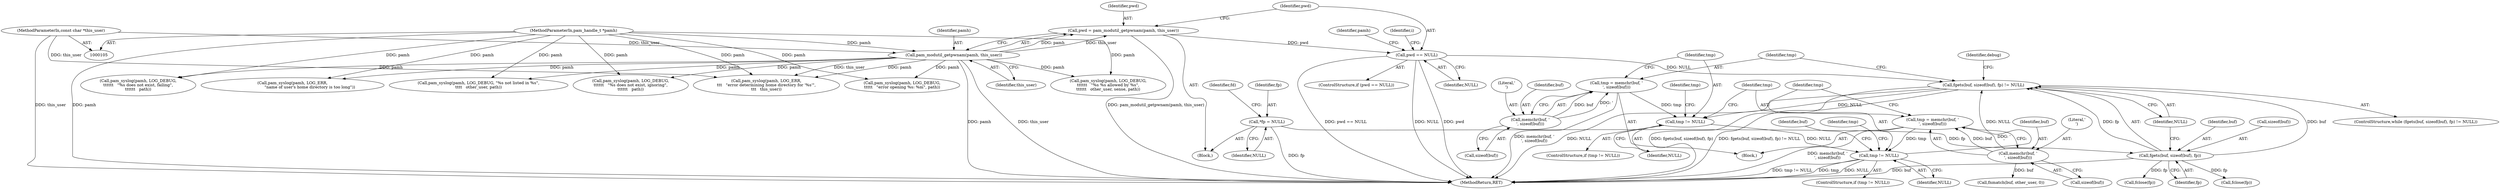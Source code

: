 digraph "0_altlinux_843807a3a90f52e7538be756616510730a24739a@API" {
"1000243" [label="(Call,fgets(buf, sizeof(buf), fp) != NULL)"];
"1000244" [label="(Call,fgets(buf, sizeof(buf), fp))"];
"1000115" [label="(Call,*fp = NULL)"];
"1000133" [label="(Call,pwd == NULL)"];
"1000127" [label="(Call,pwd = pam_modutil_getpwnam(pamh, this_user))"];
"1000129" [label="(Call,pam_modutil_getpwnam(pamh, this_user))"];
"1000106" [label="(MethodParameterIn,pam_handle_t *pamh)"];
"1000108" [label="(MethodParameterIn,const char *this_user)"];
"1000275" [label="(Call,tmp != NULL)"];
"1000267" [label="(Call,tmp = memchr(buf, '\n', sizeof(buf)))"];
"1000269" [label="(Call,memchr(buf, '\n', sizeof(buf)))"];
"1000259" [label="(Call,tmp != NULL)"];
"1000251" [label="(Call,tmp = memchr(buf, '\r', sizeof(buf)))"];
"1000253" [label="(Call,memchr(buf, '\r', sizeof(buf)))"];
"1000243" [label="(Call,fgets(buf, sizeof(buf), fp) != NULL)"];
"1000268" [label="(Identifier,tmp)"];
"1000270" [label="(Identifier,buf)"];
"1000249" [label="(Identifier,NULL)"];
"1000130" [label="(Identifier,pamh)"];
"1000256" [label="(Call,sizeof(buf))"];
"1000242" [label="(ControlStructure,while (fgets(buf, sizeof(buf), fp) != NULL))"];
"1000145" [label="(Identifier,i)"];
"1000131" [label="(Identifier,this_user)"];
"1000286" [label="(Identifier,buf)"];
"1000277" [label="(Identifier,NULL)"];
"1000115" [label="(Call,*fp = NULL)"];
"1000335" [label="(Call,pam_syslog(pamh, LOG_DEBUG,\n\t\t\t\t\t\t   \"%s does not exist, ignoring\",\n\t\t\t\t\t\t   path))"];
"1000285" [label="(Call,fnmatch(buf, other_user, 0))"];
"1000265" [label="(Identifier,tmp)"];
"1000137" [label="(Call,pam_syslog(pamh, LOG_ERR,\n\t\t\t   \"error determining home directory for '%s'\",\n\t\t\t   this_user))"];
"1000258" [label="(ControlStructure,if (tmp != NULL))"];
"1000356" [label="(Call,pam_syslog(pamh, LOG_DEBUG,\n\t\t\t\t\t   \"error opening %s: %m\", path))"];
"1000244" [label="(Call,fgets(buf, sizeof(buf), fp))"];
"1000306" [label="(Identifier,debug)"];
"1000248" [label="(Identifier,fp)"];
"1000245" [label="(Identifier,buf)"];
"1000250" [label="(Block,)"];
"1000269" [label="(Call,memchr(buf, '\n', sizeof(buf)))"];
"1000271" [label="(Literal,'\n')"];
"1000275" [label="(Call,tmp != NULL)"];
"1000261" [label="(Identifier,NULL)"];
"1000116" [label="(Identifier,fp)"];
"1000243" [label="(Call,fgets(buf, sizeof(buf), fp) != NULL)"];
"1000134" [label="(Identifier,pwd)"];
"1000294" [label="(Call,pam_syslog(pamh, LOG_DEBUG,\n\t\t\t\t\t\t   \"%s %s allowed by %s\",\n\t\t\t\t\t\t   other_user, sense, path))"];
"1000127" [label="(Call,pwd = pam_modutil_getpwnam(pamh, this_user))"];
"1000253" [label="(Call,memchr(buf, '\r', sizeof(buf)))"];
"1000167" [label="(Call,pam_syslog(pamh, LOG_ERR,\n                           \"name of user's home directory is too long\"))"];
"1000281" [label="(Identifier,tmp)"];
"1000138" [label="(Identifier,pamh)"];
"1000132" [label="(ControlStructure,if (pwd == NULL))"];
"1000252" [label="(Identifier,tmp)"];
"1000117" [label="(Identifier,NULL)"];
"1000135" [label="(Identifier,NULL)"];
"1000108" [label="(MethodParameterIn,const char *this_user)"];
"1000314" [label="(Call,fclose(fp))"];
"1000255" [label="(Literal,'\r')"];
"1000276" [label="(Identifier,tmp)"];
"1000259" [label="(Call,tmp != NULL)"];
"1000128" [label="(Identifier,pwd)"];
"1000308" [label="(Call,pam_syslog(pamh, LOG_DEBUG, \"%s not listed in %s\",\n\t\t\t\t   other_user, path))"];
"1000254" [label="(Identifier,buf)"];
"1000363" [label="(MethodReturn,RET)"];
"1000112" [label="(Block,)"];
"1000106" [label="(MethodParameterIn,pam_handle_t *pamh)"];
"1000267" [label="(Call,tmp = memchr(buf, '\n', sizeof(buf)))"];
"1000301" [label="(Call,fclose(fp))"];
"1000274" [label="(ControlStructure,if (tmp != NULL))"];
"1000246" [label="(Call,sizeof(buf))"];
"1000251" [label="(Call,tmp = memchr(buf, '\r', sizeof(buf)))"];
"1000272" [label="(Call,sizeof(buf))"];
"1000260" [label="(Identifier,tmp)"];
"1000129" [label="(Call,pam_modutil_getpwnam(pamh, this_user))"];
"1000133" [label="(Call,pwd == NULL)"];
"1000121" [label="(Identifier,fd)"];
"1000345" [label="(Call,pam_syslog(pamh, LOG_DEBUG,\n\t\t\t\t\t\t   \"%s does not exist, failing\",\n\t\t\t\t\t\t   path))"];
"1000243" -> "1000242"  [label="AST: "];
"1000243" -> "1000249"  [label="CFG: "];
"1000244" -> "1000243"  [label="AST: "];
"1000249" -> "1000243"  [label="AST: "];
"1000252" -> "1000243"  [label="CFG: "];
"1000306" -> "1000243"  [label="CFG: "];
"1000243" -> "1000363"  [label="DDG: fgets(buf, sizeof(buf), fp)"];
"1000243" -> "1000363"  [label="DDG: fgets(buf, sizeof(buf), fp) != NULL"];
"1000243" -> "1000363"  [label="DDG: NULL"];
"1000244" -> "1000243"  [label="DDG: buf"];
"1000244" -> "1000243"  [label="DDG: fp"];
"1000133" -> "1000243"  [label="DDG: NULL"];
"1000275" -> "1000243"  [label="DDG: NULL"];
"1000243" -> "1000259"  [label="DDG: NULL"];
"1000244" -> "1000248"  [label="CFG: "];
"1000245" -> "1000244"  [label="AST: "];
"1000246" -> "1000244"  [label="AST: "];
"1000248" -> "1000244"  [label="AST: "];
"1000249" -> "1000244"  [label="CFG: "];
"1000244" -> "1000363"  [label="DDG: buf"];
"1000115" -> "1000244"  [label="DDG: fp"];
"1000244" -> "1000301"  [label="DDG: fp"];
"1000244" -> "1000314"  [label="DDG: fp"];
"1000115" -> "1000112"  [label="AST: "];
"1000115" -> "1000117"  [label="CFG: "];
"1000116" -> "1000115"  [label="AST: "];
"1000117" -> "1000115"  [label="AST: "];
"1000121" -> "1000115"  [label="CFG: "];
"1000115" -> "1000363"  [label="DDG: fp"];
"1000133" -> "1000132"  [label="AST: "];
"1000133" -> "1000135"  [label="CFG: "];
"1000134" -> "1000133"  [label="AST: "];
"1000135" -> "1000133"  [label="AST: "];
"1000138" -> "1000133"  [label="CFG: "];
"1000145" -> "1000133"  [label="CFG: "];
"1000133" -> "1000363"  [label="DDG: pwd"];
"1000133" -> "1000363"  [label="DDG: pwd == NULL"];
"1000133" -> "1000363"  [label="DDG: NULL"];
"1000127" -> "1000133"  [label="DDG: pwd"];
"1000127" -> "1000112"  [label="AST: "];
"1000127" -> "1000129"  [label="CFG: "];
"1000128" -> "1000127"  [label="AST: "];
"1000129" -> "1000127"  [label="AST: "];
"1000134" -> "1000127"  [label="CFG: "];
"1000127" -> "1000363"  [label="DDG: pam_modutil_getpwnam(pamh, this_user)"];
"1000129" -> "1000127"  [label="DDG: pamh"];
"1000129" -> "1000127"  [label="DDG: this_user"];
"1000129" -> "1000131"  [label="CFG: "];
"1000130" -> "1000129"  [label="AST: "];
"1000131" -> "1000129"  [label="AST: "];
"1000129" -> "1000363"  [label="DDG: pamh"];
"1000129" -> "1000363"  [label="DDG: this_user"];
"1000106" -> "1000129"  [label="DDG: pamh"];
"1000108" -> "1000129"  [label="DDG: this_user"];
"1000129" -> "1000137"  [label="DDG: pamh"];
"1000129" -> "1000137"  [label="DDG: this_user"];
"1000129" -> "1000167"  [label="DDG: pamh"];
"1000129" -> "1000294"  [label="DDG: pamh"];
"1000129" -> "1000308"  [label="DDG: pamh"];
"1000129" -> "1000335"  [label="DDG: pamh"];
"1000129" -> "1000345"  [label="DDG: pamh"];
"1000129" -> "1000356"  [label="DDG: pamh"];
"1000106" -> "1000105"  [label="AST: "];
"1000106" -> "1000363"  [label="DDG: pamh"];
"1000106" -> "1000137"  [label="DDG: pamh"];
"1000106" -> "1000167"  [label="DDG: pamh"];
"1000106" -> "1000294"  [label="DDG: pamh"];
"1000106" -> "1000308"  [label="DDG: pamh"];
"1000106" -> "1000335"  [label="DDG: pamh"];
"1000106" -> "1000345"  [label="DDG: pamh"];
"1000106" -> "1000356"  [label="DDG: pamh"];
"1000108" -> "1000105"  [label="AST: "];
"1000108" -> "1000363"  [label="DDG: this_user"];
"1000108" -> "1000137"  [label="DDG: this_user"];
"1000275" -> "1000274"  [label="AST: "];
"1000275" -> "1000277"  [label="CFG: "];
"1000276" -> "1000275"  [label="AST: "];
"1000277" -> "1000275"  [label="AST: "];
"1000281" -> "1000275"  [label="CFG: "];
"1000286" -> "1000275"  [label="CFG: "];
"1000275" -> "1000363"  [label="DDG: tmp != NULL"];
"1000275" -> "1000363"  [label="DDG: tmp"];
"1000275" -> "1000363"  [label="DDG: NULL"];
"1000267" -> "1000275"  [label="DDG: tmp"];
"1000259" -> "1000275"  [label="DDG: NULL"];
"1000267" -> "1000250"  [label="AST: "];
"1000267" -> "1000269"  [label="CFG: "];
"1000268" -> "1000267"  [label="AST: "];
"1000269" -> "1000267"  [label="AST: "];
"1000276" -> "1000267"  [label="CFG: "];
"1000267" -> "1000363"  [label="DDG: memchr(buf, '\n', sizeof(buf))"];
"1000269" -> "1000267"  [label="DDG: buf"];
"1000269" -> "1000267"  [label="DDG: '\n'"];
"1000269" -> "1000272"  [label="CFG: "];
"1000270" -> "1000269"  [label="AST: "];
"1000271" -> "1000269"  [label="AST: "];
"1000272" -> "1000269"  [label="AST: "];
"1000269" -> "1000285"  [label="DDG: buf"];
"1000259" -> "1000258"  [label="AST: "];
"1000259" -> "1000261"  [label="CFG: "];
"1000260" -> "1000259"  [label="AST: "];
"1000261" -> "1000259"  [label="AST: "];
"1000265" -> "1000259"  [label="CFG: "];
"1000268" -> "1000259"  [label="CFG: "];
"1000251" -> "1000259"  [label="DDG: tmp"];
"1000251" -> "1000250"  [label="AST: "];
"1000251" -> "1000253"  [label="CFG: "];
"1000252" -> "1000251"  [label="AST: "];
"1000253" -> "1000251"  [label="AST: "];
"1000260" -> "1000251"  [label="CFG: "];
"1000251" -> "1000363"  [label="DDG: memchr(buf, '\r', sizeof(buf))"];
"1000253" -> "1000251"  [label="DDG: buf"];
"1000253" -> "1000251"  [label="DDG: '\r'"];
"1000253" -> "1000256"  [label="CFG: "];
"1000254" -> "1000253"  [label="AST: "];
"1000255" -> "1000253"  [label="AST: "];
"1000256" -> "1000253"  [label="AST: "];
}
